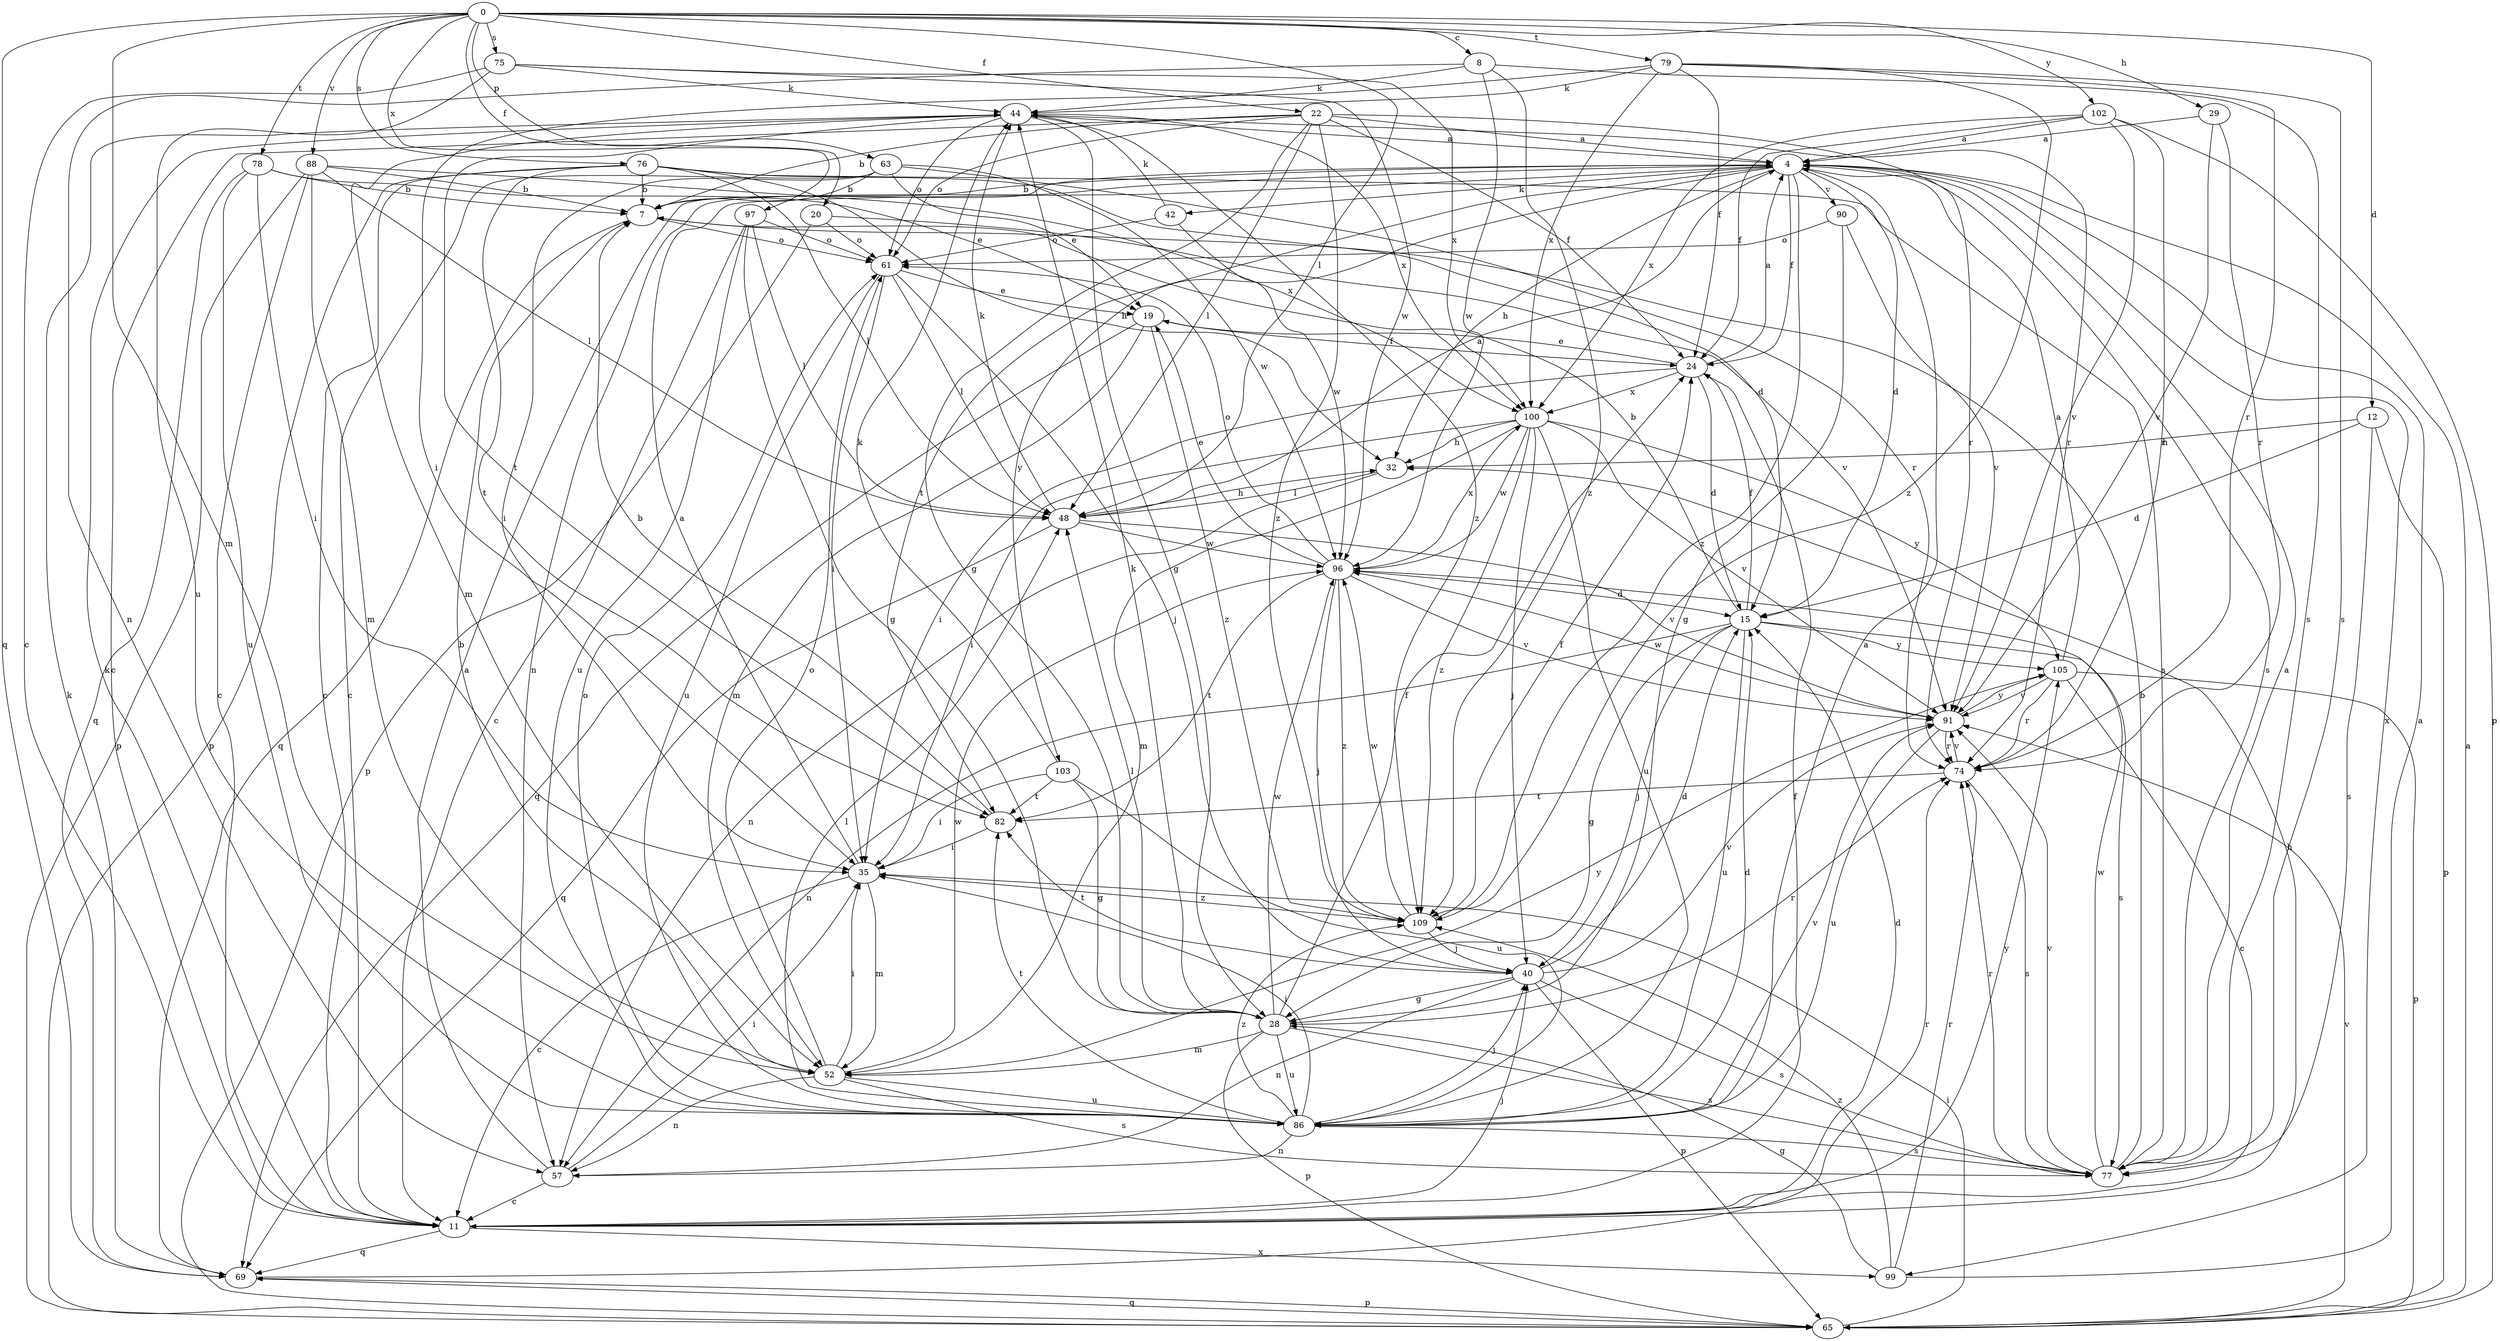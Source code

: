strict digraph  {
0;
4;
7;
8;
11;
12;
15;
19;
20;
22;
24;
28;
29;
32;
35;
40;
42;
44;
48;
52;
57;
61;
63;
65;
69;
74;
75;
76;
77;
78;
79;
82;
86;
88;
90;
91;
96;
97;
99;
100;
102;
103;
105;
109;
0 -> 8  [label=c];
0 -> 12  [label=d];
0 -> 20  [label=f];
0 -> 22  [label=f];
0 -> 29  [label=h];
0 -> 48  [label=l];
0 -> 52  [label=m];
0 -> 63  [label=p];
0 -> 69  [label=q];
0 -> 75  [label=s];
0 -> 76  [label=s];
0 -> 78  [label=t];
0 -> 79  [label=t];
0 -> 88  [label=v];
0 -> 97  [label=x];
0 -> 102  [label=y];
4 -> 7  [label=b];
4 -> 15  [label=d];
4 -> 24  [label=f];
4 -> 32  [label=h];
4 -> 42  [label=k];
4 -> 57  [label=n];
4 -> 77  [label=s];
4 -> 82  [label=t];
4 -> 90  [label=v];
4 -> 99  [label=x];
4 -> 103  [label=y];
4 -> 109  [label=z];
7 -> 61  [label=o];
7 -> 69  [label=q];
8 -> 44  [label=k];
8 -> 57  [label=n];
8 -> 77  [label=s];
8 -> 96  [label=w];
8 -> 109  [label=z];
11 -> 15  [label=d];
11 -> 24  [label=f];
11 -> 32  [label=h];
11 -> 40  [label=j];
11 -> 44  [label=k];
11 -> 69  [label=q];
11 -> 99  [label=x];
11 -> 105  [label=y];
12 -> 15  [label=d];
12 -> 32  [label=h];
12 -> 65  [label=p];
12 -> 77  [label=s];
15 -> 7  [label=b];
15 -> 24  [label=f];
15 -> 28  [label=g];
15 -> 40  [label=j];
15 -> 57  [label=n];
15 -> 77  [label=s];
15 -> 86  [label=u];
15 -> 105  [label=y];
19 -> 24  [label=f];
19 -> 52  [label=m];
19 -> 69  [label=q];
19 -> 109  [label=z];
20 -> 61  [label=o];
20 -> 65  [label=p];
20 -> 91  [label=v];
22 -> 4  [label=a];
22 -> 7  [label=b];
22 -> 11  [label=c];
22 -> 24  [label=f];
22 -> 28  [label=g];
22 -> 48  [label=l];
22 -> 61  [label=o];
22 -> 74  [label=r];
22 -> 109  [label=z];
24 -> 4  [label=a];
24 -> 15  [label=d];
24 -> 19  [label=e];
24 -> 35  [label=i];
24 -> 100  [label=x];
28 -> 24  [label=f];
28 -> 44  [label=k];
28 -> 48  [label=l];
28 -> 52  [label=m];
28 -> 65  [label=p];
28 -> 74  [label=r];
28 -> 77  [label=s];
28 -> 86  [label=u];
28 -> 96  [label=w];
29 -> 4  [label=a];
29 -> 74  [label=r];
29 -> 91  [label=v];
32 -> 48  [label=l];
32 -> 57  [label=n];
35 -> 4  [label=a];
35 -> 11  [label=c];
35 -> 52  [label=m];
35 -> 109  [label=z];
40 -> 15  [label=d];
40 -> 28  [label=g];
40 -> 57  [label=n];
40 -> 65  [label=p];
40 -> 77  [label=s];
40 -> 82  [label=t];
40 -> 91  [label=v];
42 -> 44  [label=k];
42 -> 61  [label=o];
42 -> 96  [label=w];
44 -> 4  [label=a];
44 -> 28  [label=g];
44 -> 52  [label=m];
44 -> 61  [label=o];
44 -> 74  [label=r];
44 -> 82  [label=t];
44 -> 100  [label=x];
44 -> 109  [label=z];
48 -> 4  [label=a];
48 -> 32  [label=h];
48 -> 44  [label=k];
48 -> 69  [label=q];
48 -> 91  [label=v];
48 -> 96  [label=w];
52 -> 7  [label=b];
52 -> 35  [label=i];
52 -> 57  [label=n];
52 -> 61  [label=o];
52 -> 77  [label=s];
52 -> 86  [label=u];
52 -> 96  [label=w];
52 -> 105  [label=y];
57 -> 4  [label=a];
57 -> 11  [label=c];
57 -> 35  [label=i];
61 -> 19  [label=e];
61 -> 35  [label=i];
61 -> 40  [label=j];
61 -> 48  [label=l];
61 -> 86  [label=u];
63 -> 7  [label=b];
63 -> 11  [label=c];
63 -> 19  [label=e];
63 -> 35  [label=i];
63 -> 74  [label=r];
63 -> 96  [label=w];
65 -> 4  [label=a];
65 -> 35  [label=i];
65 -> 69  [label=q];
65 -> 91  [label=v];
69 -> 44  [label=k];
69 -> 65  [label=p];
69 -> 74  [label=r];
74 -> 77  [label=s];
74 -> 82  [label=t];
74 -> 91  [label=v];
75 -> 11  [label=c];
75 -> 44  [label=k];
75 -> 86  [label=u];
75 -> 96  [label=w];
75 -> 100  [label=x];
76 -> 7  [label=b];
76 -> 11  [label=c];
76 -> 15  [label=d];
76 -> 32  [label=h];
76 -> 48  [label=l];
76 -> 65  [label=p];
76 -> 77  [label=s];
76 -> 82  [label=t];
77 -> 4  [label=a];
77 -> 7  [label=b];
77 -> 74  [label=r];
77 -> 91  [label=v];
77 -> 96  [label=w];
78 -> 7  [label=b];
78 -> 19  [label=e];
78 -> 35  [label=i];
78 -> 69  [label=q];
78 -> 86  [label=u];
79 -> 24  [label=f];
79 -> 35  [label=i];
79 -> 44  [label=k];
79 -> 74  [label=r];
79 -> 77  [label=s];
79 -> 100  [label=x];
79 -> 109  [label=z];
82 -> 7  [label=b];
82 -> 35  [label=i];
86 -> 4  [label=a];
86 -> 15  [label=d];
86 -> 35  [label=i];
86 -> 40  [label=j];
86 -> 48  [label=l];
86 -> 57  [label=n];
86 -> 61  [label=o];
86 -> 77  [label=s];
86 -> 82  [label=t];
86 -> 91  [label=v];
86 -> 109  [label=z];
88 -> 7  [label=b];
88 -> 11  [label=c];
88 -> 48  [label=l];
88 -> 52  [label=m];
88 -> 65  [label=p];
88 -> 100  [label=x];
90 -> 28  [label=g];
90 -> 61  [label=o];
90 -> 91  [label=v];
91 -> 74  [label=r];
91 -> 86  [label=u];
91 -> 96  [label=w];
91 -> 105  [label=y];
96 -> 15  [label=d];
96 -> 19  [label=e];
96 -> 40  [label=j];
96 -> 61  [label=o];
96 -> 82  [label=t];
96 -> 91  [label=v];
96 -> 100  [label=x];
96 -> 109  [label=z];
97 -> 11  [label=c];
97 -> 28  [label=g];
97 -> 48  [label=l];
97 -> 61  [label=o];
97 -> 86  [label=u];
99 -> 4  [label=a];
99 -> 28  [label=g];
99 -> 74  [label=r];
99 -> 109  [label=z];
100 -> 32  [label=h];
100 -> 35  [label=i];
100 -> 40  [label=j];
100 -> 52  [label=m];
100 -> 86  [label=u];
100 -> 91  [label=v];
100 -> 96  [label=w];
100 -> 105  [label=y];
100 -> 109  [label=z];
102 -> 4  [label=a];
102 -> 24  [label=f];
102 -> 65  [label=p];
102 -> 74  [label=r];
102 -> 91  [label=v];
102 -> 100  [label=x];
103 -> 28  [label=g];
103 -> 35  [label=i];
103 -> 44  [label=k];
103 -> 82  [label=t];
103 -> 86  [label=u];
105 -> 4  [label=a];
105 -> 11  [label=c];
105 -> 65  [label=p];
105 -> 74  [label=r];
105 -> 91  [label=v];
109 -> 24  [label=f];
109 -> 40  [label=j];
109 -> 96  [label=w];
}
